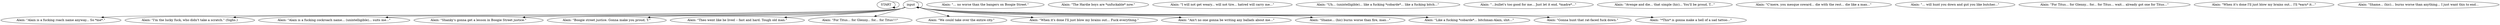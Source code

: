 # WHIRLING F1 / Alain 2 barks post tribunal
# barks for Alain if Titus got shit in tribunal
# ==================================================
digraph G {
	  0 [label="START"];
	  1 [label="input"];
	  2 [label="Alain: \"Alain is a fucking roach name anyway... So *me*.\""];
	  3 [label="Alain: \"I'm the lucky fuck, who didn't take a scratch.\" (Sighs.)"];
	  4 [label="Alain: \"... no worse than the bangers on Boogie Street.\""];
	  5 [label="Alain: \"Alain is a fucking cockroach name... (unintelligible)... suits me...\""];
	  6 [label="Alain: \"Shanky's gonna get a lesson in Boogie Street justice.\""];
	  7 [label="Alain: \"Boogie street justice. Gonna make you proud, T.\""];
	  8 [label="Alain: \"Theo went like he lived -- fast and hard. Tough old man.\""];
	  9 [label="Alain: \"The Hardie boys are *unfuckable* now.\""];
	  10 [label="Alain: \"For Titus... for Glenny... for... for Titus!!!\""];
	  11 [label="Alain: \"We could take over the entire city.\""];
	  12 [label="Alain: \"When it's done I'll just blow my brains out... Fuck everything.\""];
	  13 [label="Alain: \"I will not get weary... will not tire... hatred will carry me...\""];
	  14 [label="Alain: \"Ain't no one gonna be writing any ballads about me...\""];
	  15 [label="Alain: \"Uh... (unintelligible)... like a fucking *cobarde*... like a fucking bitch...\""];
	  16 [label="Alain: \"...bullet's too good for me... Just let it end, *madre*...\""];
	  17 [label="Alain: \"Shame... (hic) burns worse than fire, man...\""];
	  18 [label="Alain: \"Avenge and die... that simple (hic)... You'll be proud, T...\""];
	  19 [label="Alain: \"Like a fucking *cobarde*... bitchman-Alain, shit...\""];
	  20 [label="Alain: \"Gonna hunt that rat-faced fuck down.\""];
	  21 [label="Alain: \"C'mere, you mesque coward... die with the rest... die like a man...\""];
	  22 [label="Alain: \"... will hunt you down and gut you like butcher...\""];
	  23 [label="Alain: \"For Titus... for Glenny... for... for Titus... wait... already got one for Titus...\""];
	  24 [label="Alain: \"When it's done I'll just blow my brains out... I'll *earn* it...\""];
	  25 [label="Alain: \"Shame... (hic)... burns worse than anything... I just want this to end..."];
	  26 [label="Alain: \"*This* is gonna make a hell of a sad tattoo...\""];
	  0 -> 0
	  1 -> 1
	  1 -> 2
	  1 -> 3
	  1 -> 5
	  1 -> 6
	  1 -> 7
	  1 -> 8
	  1 -> 10
	  1 -> 11
	  1 -> 12
	  1 -> 14
	  1 -> 17
	  1 -> 19
	  1 -> 20
	  1 -> 26
}

